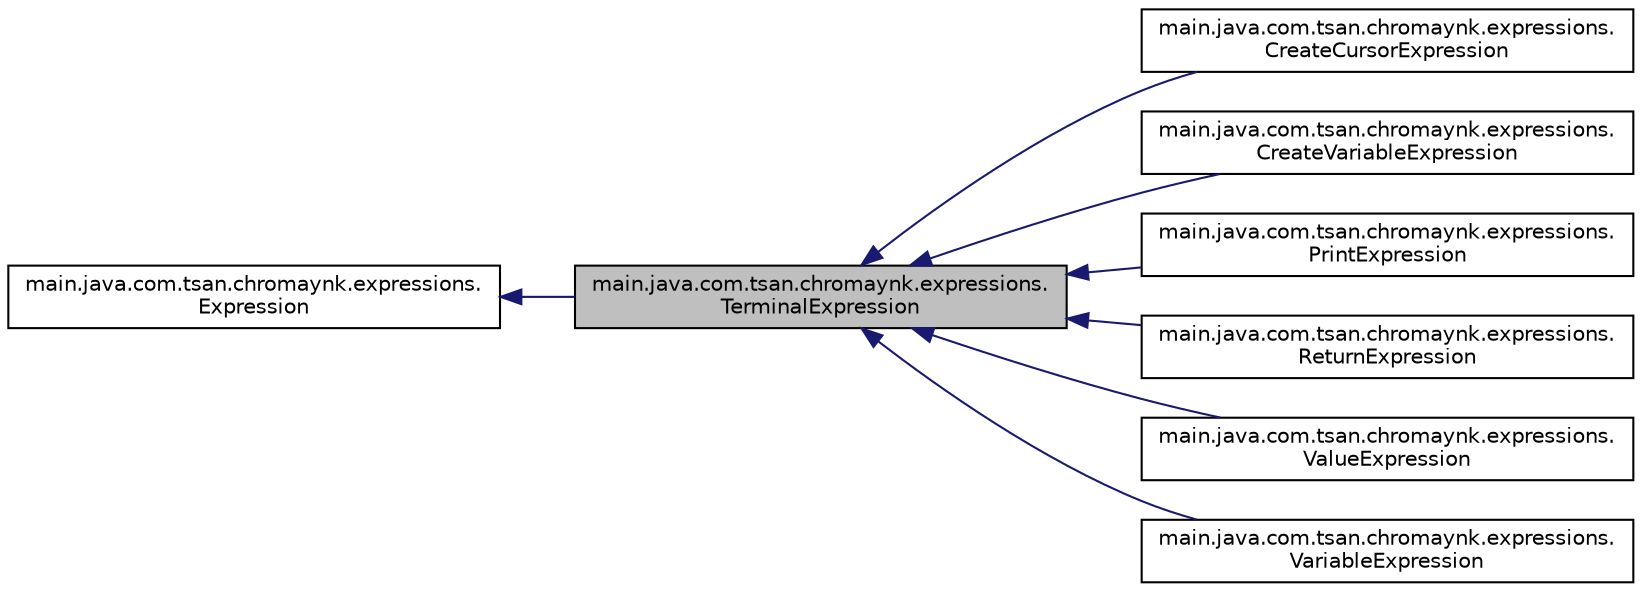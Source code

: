 digraph "main.java.com.tsan.chromaynk.expressions.TerminalExpression"
{
 // LATEX_PDF_SIZE
  edge [fontname="Helvetica",fontsize="10",labelfontname="Helvetica",labelfontsize="10"];
  node [fontname="Helvetica",fontsize="10",shape=record];
  rankdir="LR";
  Node1 [label="main.java.com.tsan.chromaynk.expressions.\lTerminalExpression",height=0.2,width=0.4,color="black", fillcolor="grey75", style="filled", fontcolor="black",tooltip=" "];
  Node2 -> Node1 [dir="back",color="midnightblue",fontsize="10",style="solid"];
  Node2 [label="main.java.com.tsan.chromaynk.expressions.\lExpression",height=0.2,width=0.4,color="black", fillcolor="white", style="filled",URL="$classmain_1_1java_1_1com_1_1tsan_1_1chromaynk_1_1expressions_1_1Expression.html",tooltip=" "];
  Node1 -> Node3 [dir="back",color="midnightblue",fontsize="10",style="solid"];
  Node3 [label="main.java.com.tsan.chromaynk.expressions.\lCreateCursorExpression",height=0.2,width=0.4,color="black", fillcolor="white", style="filled",URL="$classmain_1_1java_1_1com_1_1tsan_1_1chromaynk_1_1expressions_1_1CreateCursorExpression.html",tooltip=" "];
  Node1 -> Node4 [dir="back",color="midnightblue",fontsize="10",style="solid"];
  Node4 [label="main.java.com.tsan.chromaynk.expressions.\lCreateVariableExpression",height=0.2,width=0.4,color="black", fillcolor="white", style="filled",URL="$classmain_1_1java_1_1com_1_1tsan_1_1chromaynk_1_1expressions_1_1CreateVariableExpression.html",tooltip=" "];
  Node1 -> Node5 [dir="back",color="midnightblue",fontsize="10",style="solid"];
  Node5 [label="main.java.com.tsan.chromaynk.expressions.\lPrintExpression",height=0.2,width=0.4,color="black", fillcolor="white", style="filled",URL="$classmain_1_1java_1_1com_1_1tsan_1_1chromaynk_1_1expressions_1_1PrintExpression.html",tooltip=" "];
  Node1 -> Node6 [dir="back",color="midnightblue",fontsize="10",style="solid"];
  Node6 [label="main.java.com.tsan.chromaynk.expressions.\lReturnExpression",height=0.2,width=0.4,color="black", fillcolor="white", style="filled",URL="$classmain_1_1java_1_1com_1_1tsan_1_1chromaynk_1_1expressions_1_1ReturnExpression.html",tooltip=" "];
  Node1 -> Node7 [dir="back",color="midnightblue",fontsize="10",style="solid"];
  Node7 [label="main.java.com.tsan.chromaynk.expressions.\lValueExpression",height=0.2,width=0.4,color="black", fillcolor="white", style="filled",URL="$classmain_1_1java_1_1com_1_1tsan_1_1chromaynk_1_1expressions_1_1ValueExpression.html",tooltip=" "];
  Node1 -> Node8 [dir="back",color="midnightblue",fontsize="10",style="solid"];
  Node8 [label="main.java.com.tsan.chromaynk.expressions.\lVariableExpression",height=0.2,width=0.4,color="black", fillcolor="white", style="filled",URL="$classmain_1_1java_1_1com_1_1tsan_1_1chromaynk_1_1expressions_1_1VariableExpression.html",tooltip=" "];
}
